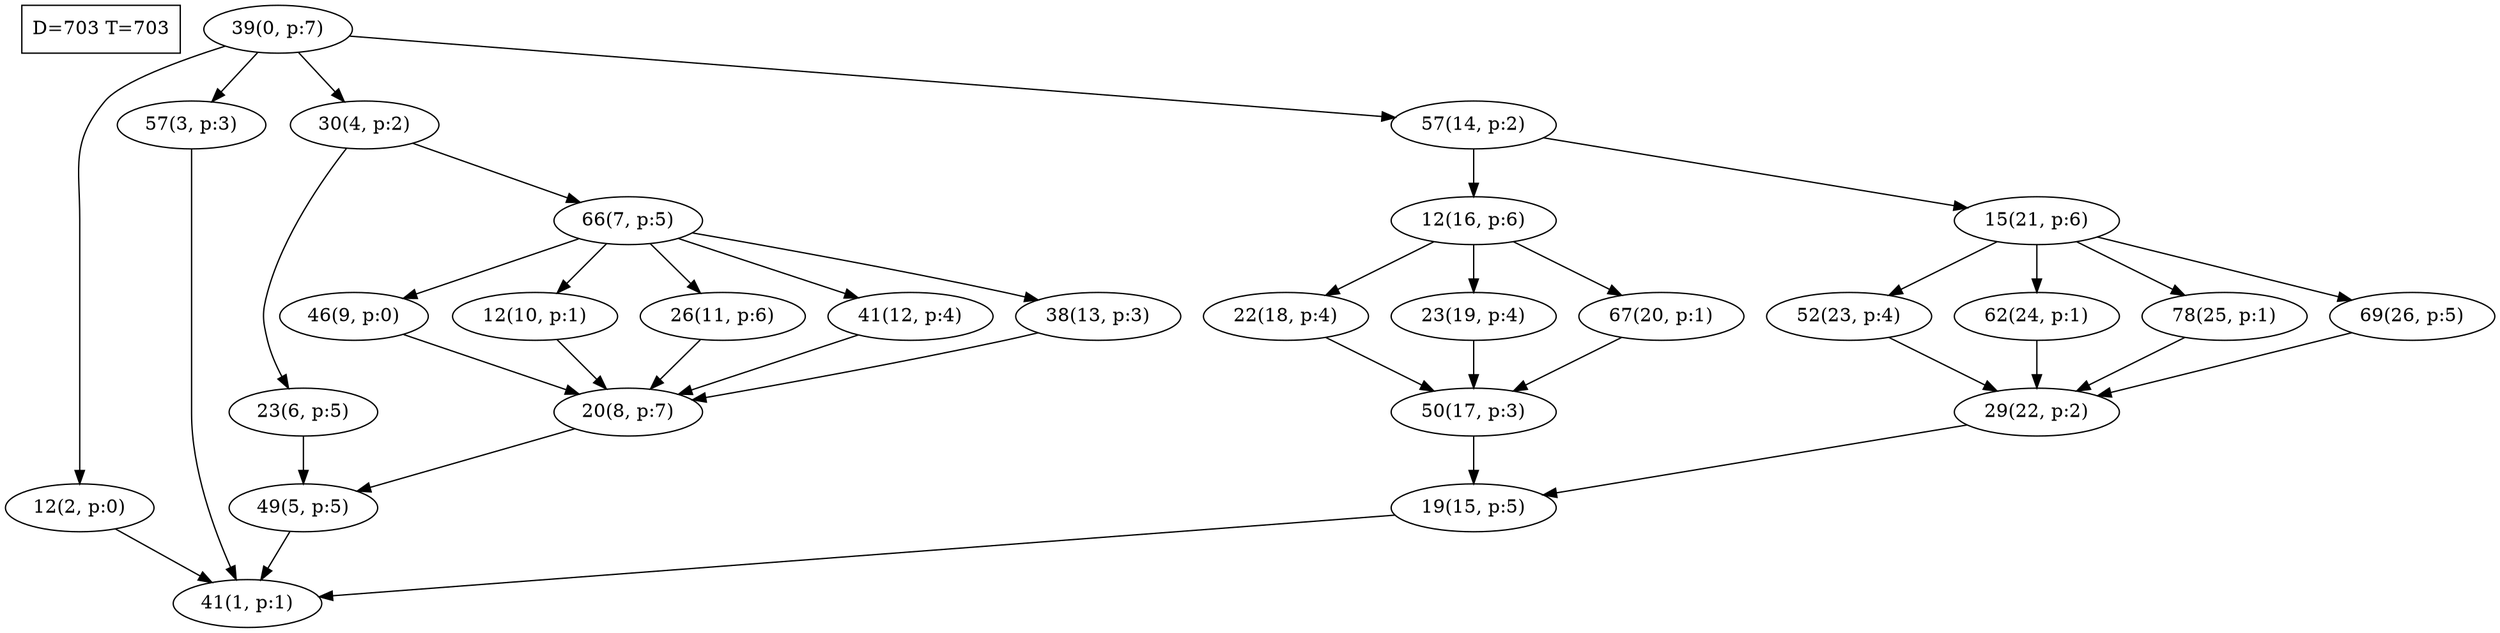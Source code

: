 digraph Task {
i [shape=box, label="D=703 T=703"]; 
0 [label="39(0, p:7)"];
1 [label="41(1, p:1)"];
2 [label="12(2, p:0)"];
3 [label="57(3, p:3)"];
4 [label="30(4, p:2)"];
5 [label="49(5, p:5)"];
6 [label="23(6, p:5)"];
7 [label="66(7, p:5)"];
8 [label="20(8, p:7)"];
9 [label="46(9, p:0)"];
10 [label="12(10, p:1)"];
11 [label="26(11, p:6)"];
12 [label="41(12, p:4)"];
13 [label="38(13, p:3)"];
14 [label="57(14, p:2)"];
15 [label="19(15, p:5)"];
16 [label="12(16, p:6)"];
17 [label="50(17, p:3)"];
18 [label="22(18, p:4)"];
19 [label="23(19, p:4)"];
20 [label="67(20, p:1)"];
21 [label="15(21, p:6)"];
22 [label="29(22, p:2)"];
23 [label="52(23, p:4)"];
24 [label="62(24, p:1)"];
25 [label="78(25, p:1)"];
26 [label="69(26, p:5)"];
0 -> 2;
0 -> 3;
0 -> 4;
0 -> 14;
2 -> 1;
3 -> 1;
4 -> 6;
4 -> 7;
5 -> 1;
6 -> 5;
7 -> 9;
7 -> 10;
7 -> 11;
7 -> 12;
7 -> 13;
8 -> 5;
9 -> 8;
10 -> 8;
11 -> 8;
12 -> 8;
13 -> 8;
14 -> 16;
14 -> 21;
15 -> 1;
16 -> 18;
16 -> 19;
16 -> 20;
17 -> 15;
18 -> 17;
19 -> 17;
20 -> 17;
21 -> 23;
21 -> 24;
21 -> 25;
21 -> 26;
22 -> 15;
23 -> 22;
24 -> 22;
25 -> 22;
26 -> 22;
}